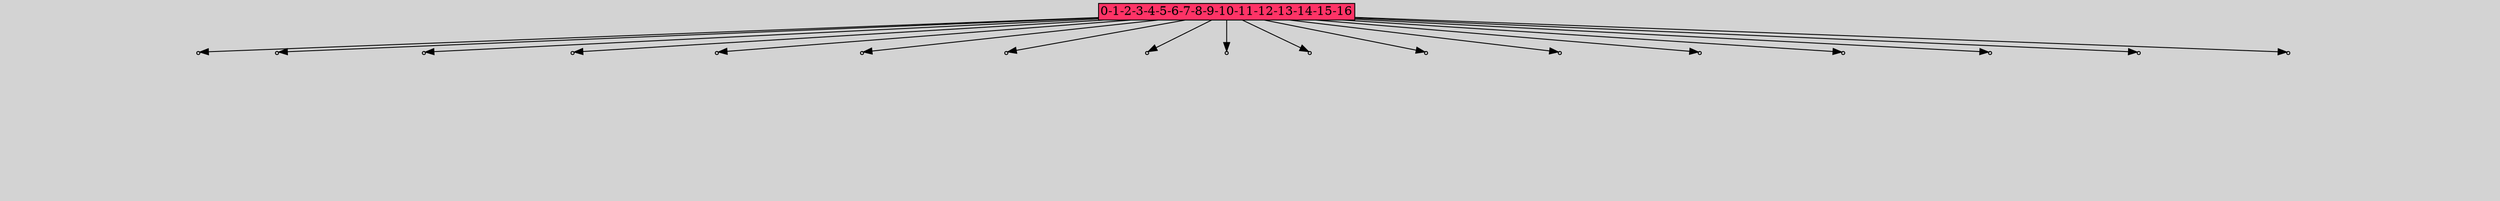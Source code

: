 // File exported with GEGELATI v1.4.0
// On the 2025-07-15 06:33:19
// With the File::TPGGraphDotExporter
digraph{
	graph[pad = "0.212, 0.055" bgcolor = lightgray]
	node[shape=circle style = filled label = ""]
		A1573752 [fillcolor="#ff3366" shape=box margin=0.03 width=0 height=0 label="0-1-2-3-4-5-6-7-8-9-10-11-12-13-14-15-16"]
		P13446404 [fillcolor="#cccccc" shape=point label="1"] //
		I13446404 [shape=box style=invis label="15|2&1|93#0|272&#92;n3|1&0|26#1|345&#92;n4|0&0|41#1|144&#92;n"] //-0.067931|-0.531275|-0.233347|-0.752605|-0.685090|0.555803|
		P13446404 -> I13446404[style=invis]
		A1573752 -> P13446404
		P13446405 [fillcolor="#cccccc" shape=point label="1"] //
		I13446405 [shape=box style=invis label="19|0&1|23#0|91&#92;n"] //0.139761|-0.778638|
		P13446405 -> I13446405[style=invis]
		A1573752 -> P13446405
		P13446406 [fillcolor="#cccccc" shape=point label="1"] //
		I13446406 [shape=box style=invis label="18|5&1|260#1|103&#92;n1|0&1|148#0|261&#92;n"] //0.034115|0.465777|-0.246125|0.233105|
		P13446406 -> I13446406[style=invis]
		A1573752 -> P13446406
		P13446407 [fillcolor="#cccccc" shape=point label="1"] //
		I13446407 [shape=box style=invis label="9|5&1|60#1|226&#92;n19|7&0|181#0|0&#92;n13|0&0|373#0|279&#92;n"] //0.788424|-0.518918|0.888963|0.308516|-1.308548|-0.937372|
		P13446407 -> I13446407[style=invis]
		A1573752 -> P13446407
		P13446408 [fillcolor="#cccccc" shape=point label="1"] //
		I13446408 [shape=box style=invis label="19|0&1|228#1|81&#92;n"] //-0.150472|-0.736496|
		P13446408 -> I13446408[style=invis]
		A1573752 -> P13446408
		P13446409 [fillcolor="#cccccc" shape=point label="1"] //
		I13446409 [shape=box style=invis label="0|6&1|172#1|127&#92;n9|4&0|262#0|217&#92;n18|1&0|52#0|113&#92;n13|3&0|273#1|73&#92;n4|0&1|87#0|219&#92;n"] //-0.303789|0.180375|0.085444|-0.262268|0.436242|0.109618|-1.551183|-0.877650|-0.271787|0.668999|
		P13446409 -> I13446409[style=invis]
		A1573752 -> P13446409
		P13446410 [fillcolor="#cccccc" shape=point label="1"] //
		I13446410 [shape=box style=invis label="19|6&1|113#1|78&#92;n2|7&0|126#1|150&#92;n15|0&0|191#0|181&#92;n"] //-0.428564|-0.154655|0.163362|-0.499780|0.384268|0.905864|
		P13446410 -> I13446410[style=invis]
		A1573752 -> P13446410
		P13446411 [fillcolor="#cccccc" shape=point label="1"] //
		I13446411 [shape=box style=invis label="0|0&1|11#1|101&#92;n"] //-0.092464|-0.894915|
		P13446411 -> I13446411[style=invis]
		A1573752 -> P13446411
		P13446412 [fillcolor="#cccccc" shape=point label="1"] //
		I13446412 [shape=box style=invis label="15|0&1|193#0|68&#92;n"] //-0.605308|0.846917|
		P13446412 -> I13446412[style=invis]
		A1573752 -> P13446412
		P13446413 [fillcolor="#cccccc" shape=point label="1"] //
		I13446413 [shape=box style=invis label="14|0&1|153#1|104&#92;n8|0&0|304#0|314&#92;n0|0&0|280#1|215&#92;n"] //0.181886|-0.850547|0.009407|0.763294|0.244834|-0.258103|
		P13446413 -> I13446413[style=invis]
		A1573752 -> P13446413
		P13446414 [fillcolor="#cccccc" shape=point label="1"] //
		I13446414 [shape=box style=invis label="9|3&1|86#1|171&#92;n8|6&0|219#0|116&#92;n19|7&0|75#1|83&#92;n17|4&0|79#0|114&#92;n13|1&1|107#1|171&#92;n13|7&0|28#0|134&#92;n4|0&0|65#0|95&#92;n"] //-0.610016|0.768483|-0.720641|0.938910|0.913742|-0.121688|-0.809795|0.993920|-0.667472|-0.610479|0.950964|-0.256729|-0.310144|-0.074508|
		P13446414 -> I13446414[style=invis]
		A1573752 -> P13446414
		P13446415 [fillcolor="#cccccc" shape=point label="1"] //
		I13446415 [shape=box style=invis label="6|2&1|158#0|149&#92;n19|6&1|85#0|140&#92;n13|7&0|10#0|78&#92;n11|6&1|191#0|327&#92;n1|1&1|309#0|294&#92;n11|4&1|117#0|337&#92;n11|5&0|156#1|298&#92;n14|0&0|349#1|168&#92;n"] //-0.958118|0.612758|-0.119428|0.741644|0.309615|-0.022482|-0.136294|-0.483420|0.847518|0.744333|-0.957390|-0.366318|0.319523|-0.452790|1.807125|-0.473059|
		P13446415 -> I13446415[style=invis]
		A1573752 -> P13446415
		P13446416 [fillcolor="#cccccc" shape=point label="1"] //
		I13446416 [shape=box style=invis label="1|1&1|165#1|23&#92;n17|3&0|105#1|43&#92;n7|0&0|235#1|98&#92;n"] //-0.349752|-0.208642|0.482245|0.441450|1.701062|-0.557974|
		P13446416 -> I13446416[style=invis]
		A1573752 -> P13446416
		P13446417 [fillcolor="#cccccc" shape=point label="1"] //
		I13446417 [shape=box style=invis label="16|1&1|61#0|112&#92;n12|0&0|369#1|206&#92;n"] //1.086742|-0.127122|-0.140155|0.777663|
		P13446417 -> I13446417[style=invis]
		A1573752 -> P13446417
		P13446418 [fillcolor="#cccccc" shape=point label="1"] //
		I13446418 [shape=box style=invis label="11|5&1|84#1|111&#92;n16|0&0|357#0|230&#92;n"] //0.257800|-0.671242|-1.381159|0.142089|
		P13446418 -> I13446418[style=invis]
		A1573752 -> P13446418
		P13446419 [fillcolor="#cccccc" shape=point label="1"] //
		I13446419 [shape=box style=invis label="17|5&1|102#1|135&#92;n1|3&1|65#1|115&#92;n1|1&1|62#0|347&#92;n10|3&0|205#0|161&#92;n11|4&0|51#1|72&#92;n11|7&0|196#1|134&#92;n2|0&0|71#1|221&#92;n"] //0.444528|-0.161815|0.750126|0.364055|-0.561498|0.417074|-0.800733|-0.594742|0.274779|0.282760|-0.366762|0.824348|0.970578|0.227290|
		P13446419 -> I13446419[style=invis]
		A1573752 -> P13446419
		P13446420 [fillcolor="#cccccc" shape=point label="1"] //
		I13446420 [shape=box style=invis label="6|6&1|169#0|327&#92;n13|0&0|358#1|178&#92;n3|0&1|125#0|208&#92;n"] //-0.683871|0.650276|-0.629553|-0.064301|-0.034260|0.933205|
		P13446420 -> I13446420[style=invis]
		A1573752 -> P13446420
}
